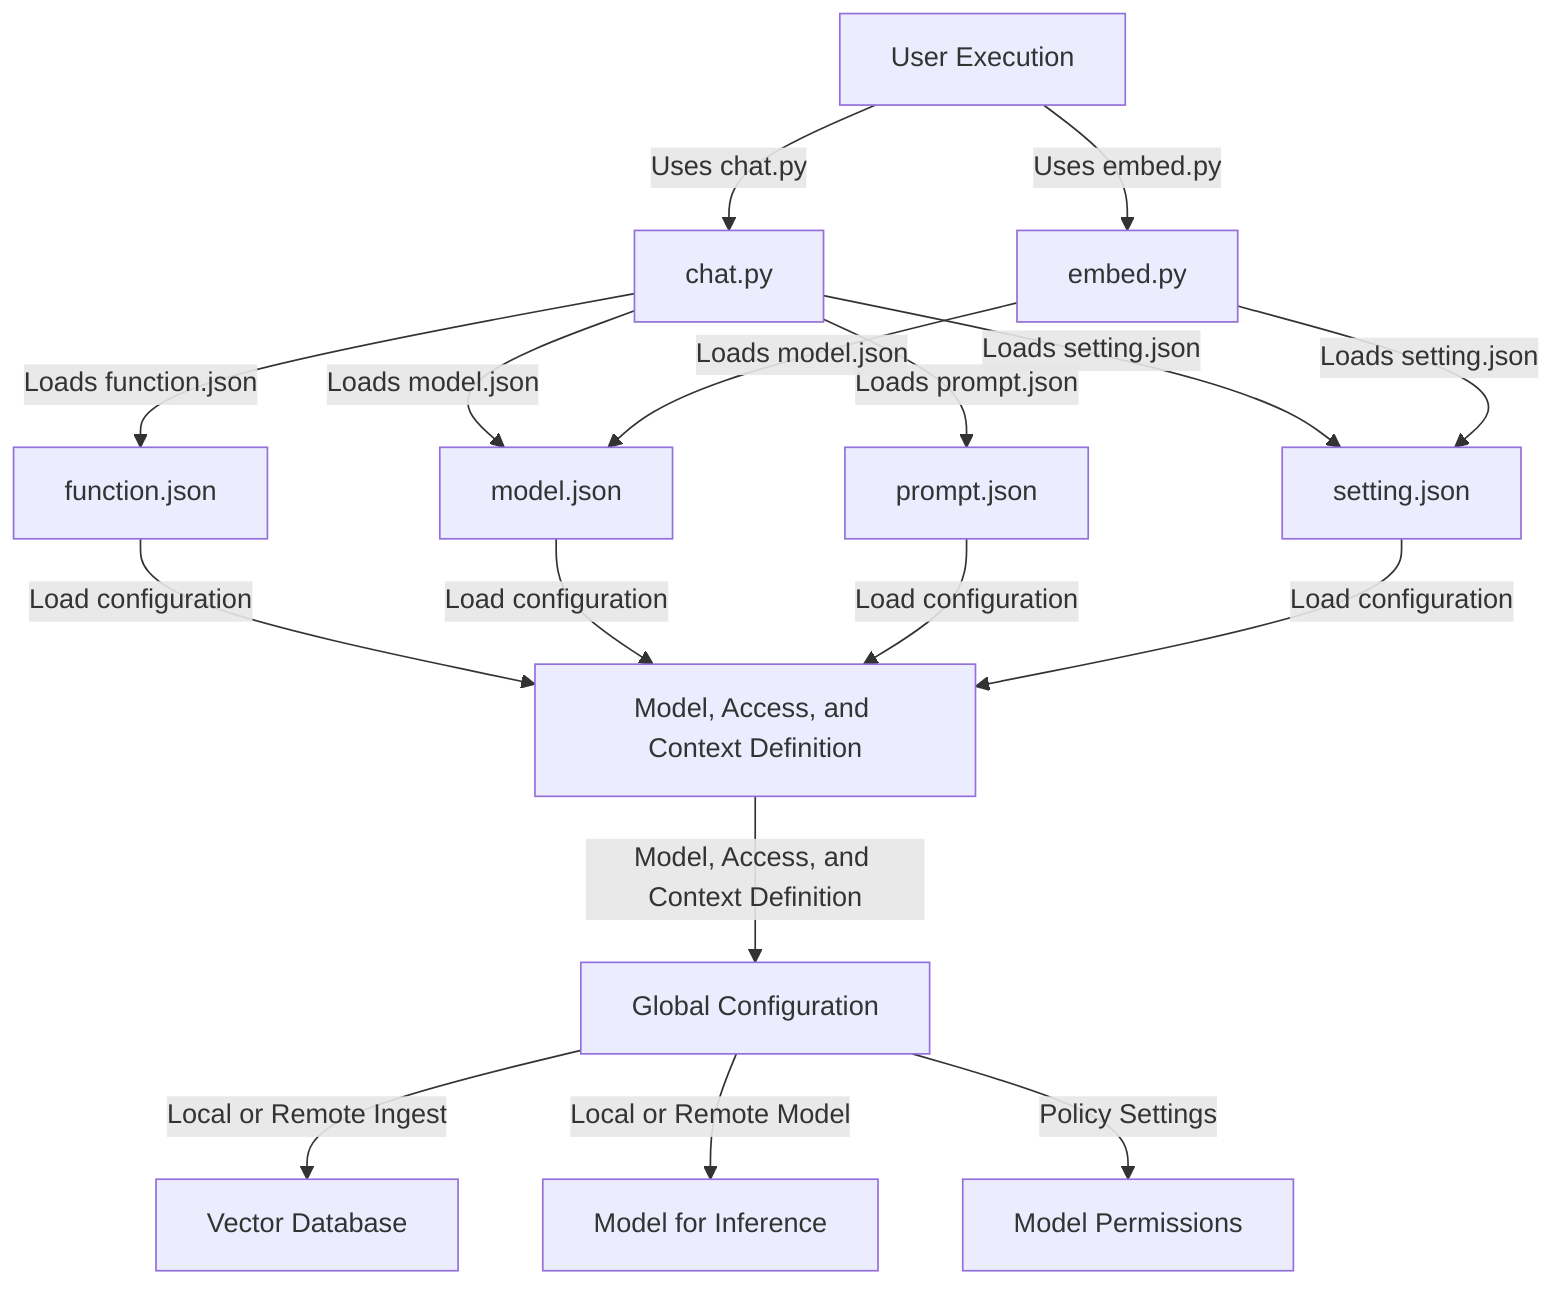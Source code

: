 graph TB
  userExec["User Execution"] -- "Uses chat.py" --> chatPy["chat.py"]
  userExec -- "Uses embed.py" --> embedPy["embed.py"]
  chatPy -- "Loads function.json" --> functionJson["function.json"]
  chatPy -- "Loads model.json" --> modelJson["model.json"]
  chatPy -- "Loads prompt.json" --> promptJson["prompt.json"]
  chatPy -- "Loads setting.json" --> settingJson["setting.json"]
  embedPy -- "Loads model.json" --> modelJson
  embedPy -- "Loads setting.json" --> settingJson
  functionJson -- "Load configuration" --> macd[Model, Access, and Context Definition]
  modelJson -- "Load configuration" --> macd
  promptJson -- "Load configuration" --> macd
  settingJson -- "Load configuration" --> macd
  macd -- "Model, Access, and Context Definition" --> globalConfig[Global Configuration]
  globalConfig -- "Local or Remote Ingest" --> vectorDb["Vector Database"]
  globalConfig -- "Local or Remote Model" --> inferenceModel["Model for Inference"]
  globalConfig -- "Policy Settings" --> modelPermissions["Model Permissions"]